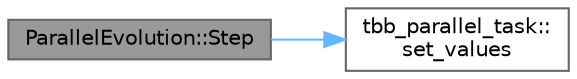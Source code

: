 digraph "ParallelEvolution::Step"
{
 // LATEX_PDF_SIZE
  bgcolor="transparent";
  edge [fontname=Helvetica,fontsize=10,labelfontname=Helvetica,labelfontsize=10];
  node [fontname=Helvetica,fontsize=10,shape=box,height=0.2,width=0.4];
  rankdir="LR";
  Node1 [id="Node000001",label="ParallelEvolution::Step",height=0.2,width=0.4,color="gray40", fillcolor="grey60", style="filled", fontcolor="black",tooltip="ParallelEvolution::Step() - override of Step method"];
  Node1 -> Node2 [id="edge1_Node000001_Node000002",color="steelblue1",style="solid",tooltip=" "];
  Node2 [id="Node000002",label="tbb_parallel_task::\lset_values",height=0.2,width=0.4,color="grey40", fillcolor="white", style="filled",URL="$classtbb__parallel__task.html#ae8d20326cac7e305c07f0bdddaa51a5a",tooltip=" "];
}

